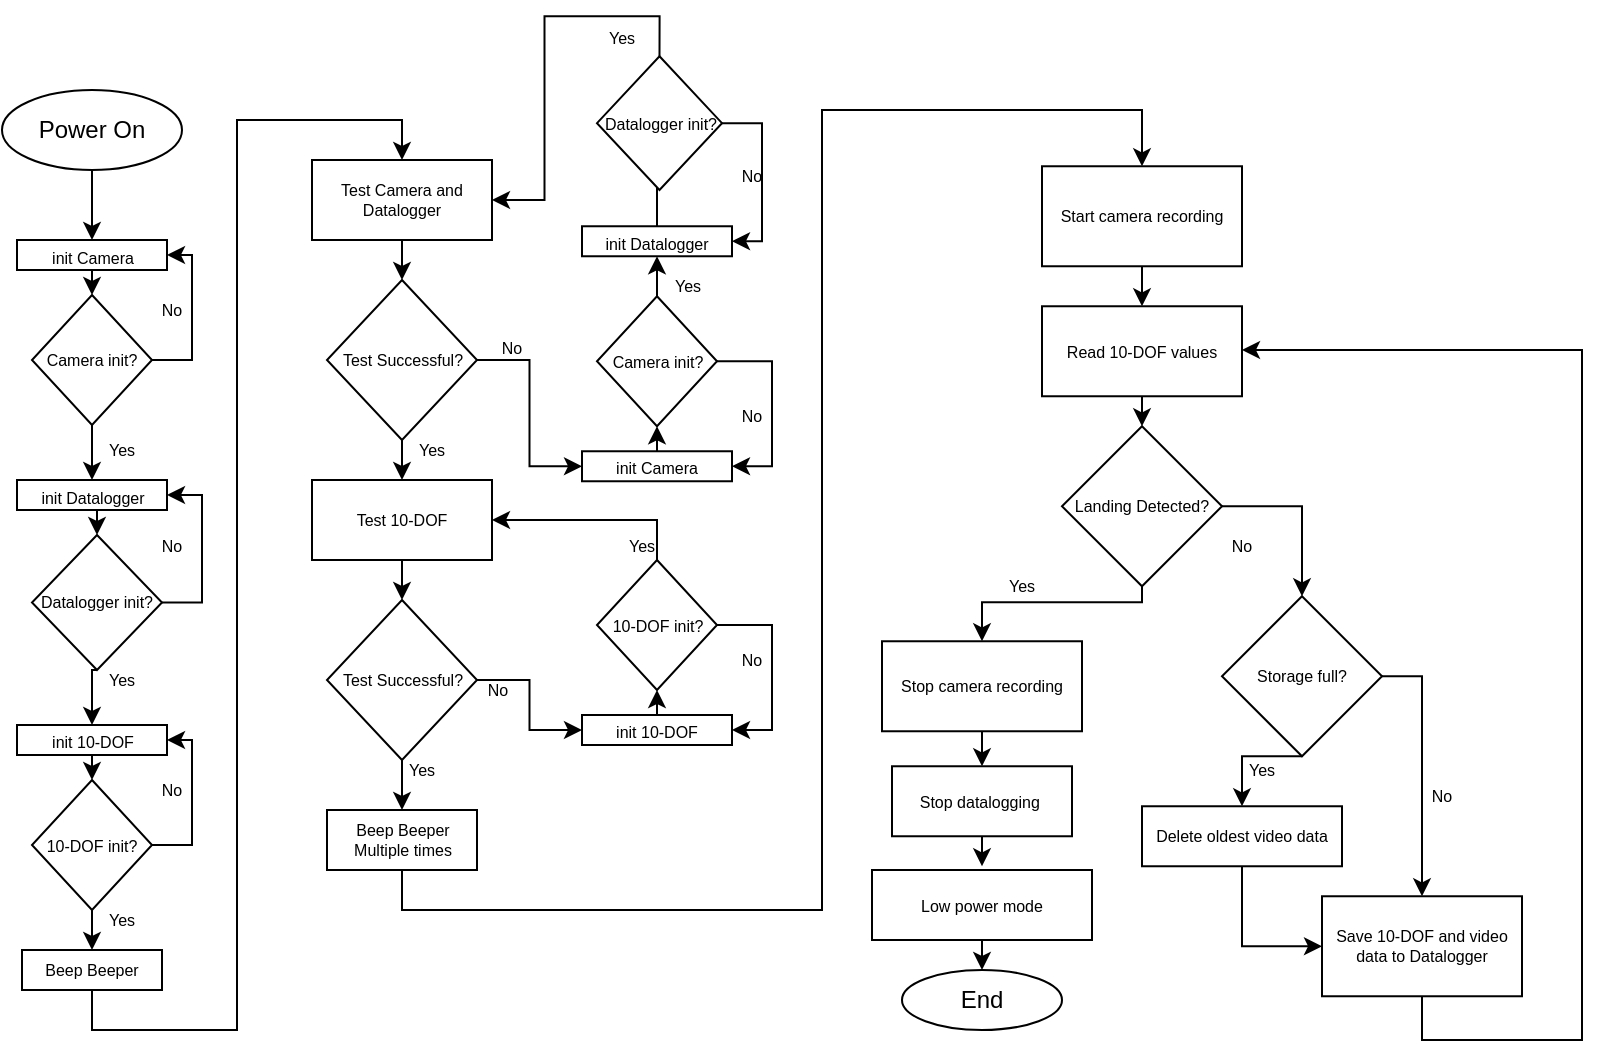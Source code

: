 <mxfile version="20.8.13" type="google"><diagram name="Page-1" id="qAGiYwnFE_dAoTuvi_u5"><mxGraphModel grid="1" page="1" gridSize="10" guides="1" tooltips="1" connect="1" arrows="1" fold="1" pageScale="1" pageWidth="850" pageHeight="1100" math="0" shadow="0"><root><mxCell id="0"/><mxCell id="1" parent="0"/><mxCell id="23B1Zvz2vMSCCKi_7nZ8-22" style="edgeStyle=orthogonalEdgeStyle;rounded=0;orthogonalLoop=1;jettySize=auto;html=1;exitX=0.5;exitY=1;exitDx=0;exitDy=0;entryX=0.5;entryY=0;entryDx=0;entryDy=0;fontSize=8;" edge="1" parent="1" source="q9eFbkAo2gWB9ahyiVCN-1" target="23B1Zvz2vMSCCKi_7nZ8-1"><mxGeometry relative="1" as="geometry"/></mxCell><mxCell id="q9eFbkAo2gWB9ahyiVCN-1" value="Power On" style="ellipse;whiteSpace=wrap;html=1;" vertex="1" parent="1"><mxGeometry x="20" y="60" width="90" height="40" as="geometry"/></mxCell><mxCell id="HregAndgyit_LZ4-qGKv-34" style="edgeStyle=orthogonalEdgeStyle;rounded=0;orthogonalLoop=1;jettySize=auto;html=1;exitX=0.5;exitY=1;exitDx=0;exitDy=0;entryX=0.5;entryY=0;entryDx=0;entryDy=0;fontSize=8;" edge="1" parent="1" source="HregAndgyit_LZ4-qGKv-16" target="HregAndgyit_LZ4-qGKv-19"><mxGeometry relative="1" as="geometry"/></mxCell><mxCell id="HregAndgyit_LZ4-qGKv-16" value="Beep Beeper" style="rounded=0;whiteSpace=wrap;html=1;fontSize=8;" vertex="1" parent="1"><mxGeometry x="30" y="490" width="70" height="20" as="geometry"/></mxCell><mxCell id="HregAndgyit_LZ4-qGKv-21" style="edgeStyle=orthogonalEdgeStyle;rounded=0;orthogonalLoop=1;jettySize=auto;html=1;exitX=0.5;exitY=1;exitDx=0;exitDy=0;entryX=0.5;entryY=0;entryDx=0;entryDy=0;fontSize=8;" edge="1" parent="1" source="HregAndgyit_LZ4-qGKv-19" target="HregAndgyit_LZ4-qGKv-20"><mxGeometry relative="1" as="geometry"/></mxCell><mxCell id="HregAndgyit_LZ4-qGKv-19" value="Test Camera and Datalogger" style="rounded=0;whiteSpace=wrap;html=1;fontSize=8;" vertex="1" parent="1"><mxGeometry x="175" y="95" width="90" height="40" as="geometry"/></mxCell><mxCell id="HregAndgyit_LZ4-qGKv-31" style="edgeStyle=orthogonalEdgeStyle;rounded=0;orthogonalLoop=1;jettySize=auto;html=1;exitX=0.5;exitY=1;exitDx=0;exitDy=0;entryX=0.5;entryY=0;entryDx=0;entryDy=0;fontSize=8;" edge="1" parent="1" source="HregAndgyit_LZ4-qGKv-20" target="HregAndgyit_LZ4-qGKv-27"><mxGeometry relative="1" as="geometry"/></mxCell><mxCell id="23B1Zvz2vMSCCKi_7nZ8-57" style="edgeStyle=orthogonalEdgeStyle;rounded=0;orthogonalLoop=1;jettySize=auto;html=1;exitX=1;exitY=0.5;exitDx=0;exitDy=0;entryX=0;entryY=0.5;entryDx=0;entryDy=0;fontSize=8;" edge="1" parent="1" source="HregAndgyit_LZ4-qGKv-20" target="23B1Zvz2vMSCCKi_7nZ8-44"><mxGeometry relative="1" as="geometry"/></mxCell><mxCell id="HregAndgyit_LZ4-qGKv-20" value="Test Successful?" style="rhombus;whiteSpace=wrap;html=1;fontSize=8;" vertex="1" parent="1"><mxGeometry x="182.5" y="155" width="75" height="80" as="geometry"/></mxCell><mxCell id="HregAndgyit_LZ4-qGKv-26" style="edgeStyle=orthogonalEdgeStyle;rounded=0;orthogonalLoop=1;jettySize=auto;html=1;exitX=0.5;exitY=1;exitDx=0;exitDy=0;entryX=0.5;entryY=0;entryDx=0;entryDy=0;fontSize=8;" edge="1" parent="1" source="HregAndgyit_LZ4-qGKv-27" target="HregAndgyit_LZ4-qGKv-29"><mxGeometry relative="1" as="geometry"/></mxCell><mxCell id="HregAndgyit_LZ4-qGKv-27" value="Test 10-DOF" style="rounded=0;whiteSpace=wrap;html=1;fontSize=8;" vertex="1" parent="1"><mxGeometry x="175" y="255" width="90" height="40" as="geometry"/></mxCell><mxCell id="HregAndgyit_LZ4-qGKv-52" style="edgeStyle=orthogonalEdgeStyle;rounded=0;orthogonalLoop=1;jettySize=auto;html=1;exitX=0.5;exitY=1;exitDx=0;exitDy=0;entryX=0.5;entryY=0;entryDx=0;entryDy=0;fontSize=8;" edge="1" parent="1" source="HregAndgyit_LZ4-qGKv-29" target="HregAndgyit_LZ4-qGKv-51"><mxGeometry relative="1" as="geometry"/></mxCell><mxCell id="23B1Zvz2vMSCCKi_7nZ8-66" style="edgeStyle=orthogonalEdgeStyle;rounded=0;orthogonalLoop=1;jettySize=auto;html=1;exitX=1;exitY=0.5;exitDx=0;exitDy=0;entryX=0;entryY=0.5;entryDx=0;entryDy=0;fontSize=8;" edge="1" parent="1" source="HregAndgyit_LZ4-qGKv-29" target="23B1Zvz2vMSCCKi_7nZ8-59"><mxGeometry relative="1" as="geometry"/></mxCell><mxCell id="HregAndgyit_LZ4-qGKv-29" value="Test Successful?" style="rhombus;whiteSpace=wrap;html=1;fontSize=8;" vertex="1" parent="1"><mxGeometry x="182.5" y="315" width="75" height="80" as="geometry"/></mxCell><mxCell id="HregAndgyit_LZ4-qGKv-32" value="Yes" style="text;html=1;strokeColor=none;fillColor=none;align=center;verticalAlign=middle;whiteSpace=wrap;rounded=0;fontSize=8;" vertex="1" parent="1"><mxGeometry x="225" y="235" width="20" height="10" as="geometry"/></mxCell><mxCell id="HregAndgyit_LZ4-qGKv-63" style="edgeStyle=orthogonalEdgeStyle;rounded=0;orthogonalLoop=1;jettySize=auto;html=1;exitX=0.5;exitY=1;exitDx=0;exitDy=0;entryX=0.5;entryY=0;entryDx=0;entryDy=0;fontSize=8;" edge="1" parent="1" source="HregAndgyit_LZ4-qGKv-35" target="HregAndgyit_LZ4-qGKv-38"><mxGeometry relative="1" as="geometry"/></mxCell><mxCell id="HregAndgyit_LZ4-qGKv-35" value="Start camera recording" style="rounded=0;whiteSpace=wrap;html=1;fontSize=8;" vertex="1" parent="1"><mxGeometry x="540" y="98.13" width="100" height="50" as="geometry"/></mxCell><mxCell id="HregAndgyit_LZ4-qGKv-61" style="edgeStyle=orthogonalEdgeStyle;rounded=0;orthogonalLoop=1;jettySize=auto;html=1;exitX=0.5;exitY=1;exitDx=0;exitDy=0;fontSize=8;entryX=1;entryY=0.5;entryDx=0;entryDy=0;" edge="1" parent="1" source="HregAndgyit_LZ4-qGKv-36" target="HregAndgyit_LZ4-qGKv-38"><mxGeometry relative="1" as="geometry"><mxPoint x="725" y="205" as="targetPoint"/><Array as="points"><mxPoint x="730" y="535"/><mxPoint x="810" y="535"/><mxPoint x="810" y="190"/><mxPoint x="640" y="190"/></Array></mxGeometry></mxCell><mxCell id="HregAndgyit_LZ4-qGKv-36" value="Save 10-DOF and video data to Datalogger" style="rounded=0;whiteSpace=wrap;html=1;fontSize=8;" vertex="1" parent="1"><mxGeometry x="680" y="463.13" width="100" height="50" as="geometry"/></mxCell><mxCell id="HregAndgyit_LZ4-qGKv-62" style="edgeStyle=orthogonalEdgeStyle;rounded=0;orthogonalLoop=1;jettySize=auto;html=1;exitX=0.5;exitY=1;exitDx=0;exitDy=0;entryX=0.5;entryY=0;entryDx=0;entryDy=0;fontSize=8;" edge="1" parent="1" source="HregAndgyit_LZ4-qGKv-38" target="HregAndgyit_LZ4-qGKv-39"><mxGeometry relative="1" as="geometry"/></mxCell><mxCell id="HregAndgyit_LZ4-qGKv-38" value="Read 10-DOF values" style="rounded=0;whiteSpace=wrap;html=1;fontSize=8;" vertex="1" parent="1"><mxGeometry x="540" y="168.13" width="100" height="45" as="geometry"/></mxCell><mxCell id="HregAndgyit_LZ4-qGKv-59" style="edgeStyle=orthogonalEdgeStyle;rounded=0;orthogonalLoop=1;jettySize=auto;html=1;exitX=0.5;exitY=1;exitDx=0;exitDy=0;entryX=0.5;entryY=0;entryDx=0;entryDy=0;fontSize=8;" edge="1" parent="1" source="HregAndgyit_LZ4-qGKv-39" target="HregAndgyit_LZ4-qGKv-53"><mxGeometry relative="1" as="geometry"><Array as="points"><mxPoint x="590" y="316.13"/><mxPoint x="510" y="316.13"/></Array></mxGeometry></mxCell><mxCell id="HregAndgyit_LZ4-qGKv-60" style="edgeStyle=orthogonalEdgeStyle;rounded=0;orthogonalLoop=1;jettySize=auto;html=1;exitX=1;exitY=0.5;exitDx=0;exitDy=0;entryX=0.5;entryY=0;entryDx=0;entryDy=0;fontSize=8;" edge="1" parent="1" source="HregAndgyit_LZ4-qGKv-39" target="HregAndgyit_LZ4-qGKv-40"><mxGeometry relative="1" as="geometry"><Array as="points"><mxPoint x="670" y="268.13"/></Array></mxGeometry></mxCell><mxCell id="HregAndgyit_LZ4-qGKv-39" value="Landing Detected?" style="rhombus;whiteSpace=wrap;html=1;fontSize=8;" vertex="1" parent="1"><mxGeometry x="550" y="228.13" width="80" height="80" as="geometry"/></mxCell><mxCell id="HregAndgyit_LZ4-qGKv-48" style="edgeStyle=orthogonalEdgeStyle;rounded=0;orthogonalLoop=1;jettySize=auto;html=1;exitX=1;exitY=0.5;exitDx=0;exitDy=0;entryX=0.5;entryY=0;entryDx=0;entryDy=0;fontSize=8;" edge="1" parent="1" source="HregAndgyit_LZ4-qGKv-40" target="HregAndgyit_LZ4-qGKv-36"><mxGeometry relative="1" as="geometry"><Array as="points"><mxPoint x="730" y="353.13"/></Array></mxGeometry></mxCell><mxCell id="HregAndgyit_LZ4-qGKv-49" style="edgeStyle=orthogonalEdgeStyle;rounded=0;orthogonalLoop=1;jettySize=auto;html=1;exitX=0.5;exitY=1;exitDx=0;exitDy=0;entryX=0.5;entryY=0;entryDx=0;entryDy=0;fontSize=8;" edge="1" parent="1" source="HregAndgyit_LZ4-qGKv-40" target="HregAndgyit_LZ4-qGKv-41"><mxGeometry relative="1" as="geometry"><Array as="points"><mxPoint x="640" y="393.13"/></Array></mxGeometry></mxCell><mxCell id="HregAndgyit_LZ4-qGKv-40" value="Storage full?" style="rhombus;whiteSpace=wrap;html=1;fontSize=8;" vertex="1" parent="1"><mxGeometry x="630" y="313.13" width="80" height="80" as="geometry"/></mxCell><mxCell id="HregAndgyit_LZ4-qGKv-47" style="edgeStyle=orthogonalEdgeStyle;rounded=0;orthogonalLoop=1;jettySize=auto;html=1;exitX=0.5;exitY=1;exitDx=0;exitDy=0;entryX=0;entryY=0.5;entryDx=0;entryDy=0;fontSize=8;" edge="1" parent="1" source="HregAndgyit_LZ4-qGKv-41" target="HregAndgyit_LZ4-qGKv-36"><mxGeometry relative="1" as="geometry"/></mxCell><mxCell id="HregAndgyit_LZ4-qGKv-41" value="Delete oldest video data" style="rounded=0;whiteSpace=wrap;html=1;fontSize=8;" vertex="1" parent="1"><mxGeometry x="590" y="418.13" width="100" height="30" as="geometry"/></mxCell><mxCell id="HregAndgyit_LZ4-qGKv-64" style="edgeStyle=orthogonalEdgeStyle;rounded=0;orthogonalLoop=1;jettySize=auto;html=1;exitX=0.5;exitY=1;exitDx=0;exitDy=0;fontSize=8;entryX=0.5;entryY=0;entryDx=0;entryDy=0;" edge="1" parent="1" source="HregAndgyit_LZ4-qGKv-51" target="HregAndgyit_LZ4-qGKv-35"><mxGeometry relative="1" as="geometry"><mxPoint x="310" y="60" as="targetPoint"/><Array as="points"><mxPoint x="220" y="470"/><mxPoint x="430" y="470"/><mxPoint x="430" y="70"/><mxPoint x="590" y="70"/></Array></mxGeometry></mxCell><mxCell id="HregAndgyit_LZ4-qGKv-51" value="Beep Beeper Multiple times" style="rounded=0;whiteSpace=wrap;html=1;fontSize=8;" vertex="1" parent="1"><mxGeometry x="182.5" y="420" width="75" height="30" as="geometry"/></mxCell><mxCell id="HregAndgyit_LZ4-qGKv-57" style="edgeStyle=orthogonalEdgeStyle;rounded=0;orthogonalLoop=1;jettySize=auto;html=1;exitX=0.5;exitY=1;exitDx=0;exitDy=0;entryX=0.5;entryY=0;entryDx=0;entryDy=0;fontSize=8;" edge="1" parent="1" source="HregAndgyit_LZ4-qGKv-53" target="HregAndgyit_LZ4-qGKv-54"><mxGeometry relative="1" as="geometry"/></mxCell><mxCell id="HregAndgyit_LZ4-qGKv-53" value="Stop camera recording" style="rounded=0;whiteSpace=wrap;html=1;fontSize=8;" vertex="1" parent="1"><mxGeometry x="460" y="335.63" width="100" height="45" as="geometry"/></mxCell><mxCell id="HregAndgyit_LZ4-qGKv-58" style="edgeStyle=orthogonalEdgeStyle;rounded=0;orthogonalLoop=1;jettySize=auto;html=1;exitX=0.5;exitY=1;exitDx=0;exitDy=0;entryX=0.5;entryY=0;entryDx=0;entryDy=0;fontSize=8;" edge="1" parent="1" source="HregAndgyit_LZ4-qGKv-54"><mxGeometry relative="1" as="geometry"><mxPoint x="510" y="448.13" as="targetPoint"/></mxGeometry></mxCell><mxCell id="HregAndgyit_LZ4-qGKv-54" value="Stop datalogging&amp;nbsp;" style="rounded=0;whiteSpace=wrap;html=1;fontSize=8;" vertex="1" parent="1"><mxGeometry x="465" y="398.13" width="90" height="35" as="geometry"/></mxCell><mxCell id="23B1Zvz2vMSCCKi_7nZ8-69" style="edgeStyle=orthogonalEdgeStyle;rounded=0;orthogonalLoop=1;jettySize=auto;html=1;exitX=0.5;exitY=1;exitDx=0;exitDy=0;entryX=0.5;entryY=0;entryDx=0;entryDy=0;fontSize=8;" edge="1" parent="1" source="HregAndgyit_LZ4-qGKv-55" target="23B1Zvz2vMSCCKi_7nZ8-68"><mxGeometry relative="1" as="geometry"/></mxCell><mxCell id="HregAndgyit_LZ4-qGKv-55" value="Low power mode" style="rounded=0;whiteSpace=wrap;html=1;fontSize=8;" vertex="1" parent="1"><mxGeometry x="455" y="450" width="110" height="35" as="geometry"/></mxCell><mxCell id="HregAndgyit_LZ4-qGKv-65" value="Yes" style="text;html=1;strokeColor=none;fillColor=none;align=center;verticalAlign=middle;whiteSpace=wrap;rounded=0;fontSize=8;" vertex="1" parent="1"><mxGeometry x="220" y="395" width="20" height="10" as="geometry"/></mxCell><mxCell id="HregAndgyit_LZ4-qGKv-66" value="Yes" style="text;html=1;strokeColor=none;fillColor=none;align=center;verticalAlign=middle;whiteSpace=wrap;rounded=0;fontSize=8;" vertex="1" parent="1"><mxGeometry x="520" y="303.13" width="20" height="10" as="geometry"/></mxCell><mxCell id="HregAndgyit_LZ4-qGKv-67" value="Yes" style="text;html=1;strokeColor=none;fillColor=none;align=center;verticalAlign=middle;whiteSpace=wrap;rounded=0;fontSize=8;" vertex="1" parent="1"><mxGeometry x="640" y="395" width="20" height="10" as="geometry"/></mxCell><mxCell id="HregAndgyit_LZ4-qGKv-68" value="No" style="text;html=1;strokeColor=none;fillColor=none;align=center;verticalAlign=middle;whiteSpace=wrap;rounded=0;fontSize=8;" vertex="1" parent="1"><mxGeometry x="630" y="283.13" width="20" height="10" as="geometry"/></mxCell><mxCell id="HregAndgyit_LZ4-qGKv-69" value="No" style="text;html=1;strokeColor=none;fillColor=none;align=center;verticalAlign=middle;whiteSpace=wrap;rounded=0;fontSize=8;" vertex="1" parent="1"><mxGeometry x="730" y="408.13" width="20" height="10" as="geometry"/></mxCell><mxCell id="23B1Zvz2vMSCCKi_7nZ8-3" style="edgeStyle=orthogonalEdgeStyle;rounded=0;orthogonalLoop=1;jettySize=auto;html=1;exitX=0.5;exitY=1;exitDx=0;exitDy=0;entryX=0.5;entryY=0;entryDx=0;entryDy=0;fontSize=8;" edge="1" parent="1" source="23B1Zvz2vMSCCKi_7nZ8-1" target="23B1Zvz2vMSCCKi_7nZ8-2"><mxGeometry relative="1" as="geometry"/></mxCell><mxCell id="23B1Zvz2vMSCCKi_7nZ8-1" value="&lt;font style=&quot;font-size: 8px;&quot;&gt;init Camera&lt;/font&gt;" style="rounded=0;whiteSpace=wrap;html=1;" vertex="1" parent="1"><mxGeometry x="27.5" y="135" width="75" height="15" as="geometry"/></mxCell><mxCell id="23B1Zvz2vMSCCKi_7nZ8-4" style="edgeStyle=orthogonalEdgeStyle;rounded=0;orthogonalLoop=1;jettySize=auto;html=1;exitX=1;exitY=0.5;exitDx=0;exitDy=0;entryX=1;entryY=0.5;entryDx=0;entryDy=0;fontSize=8;" edge="1" parent="1" source="23B1Zvz2vMSCCKi_7nZ8-2" target="23B1Zvz2vMSCCKi_7nZ8-1"><mxGeometry relative="1" as="geometry"/></mxCell><mxCell id="23B1Zvz2vMSCCKi_7nZ8-16" style="edgeStyle=orthogonalEdgeStyle;rounded=0;orthogonalLoop=1;jettySize=auto;html=1;exitX=0.5;exitY=1;exitDx=0;exitDy=0;entryX=0.5;entryY=0;entryDx=0;entryDy=0;fontSize=8;" edge="1" parent="1" source="23B1Zvz2vMSCCKi_7nZ8-2" target="23B1Zvz2vMSCCKi_7nZ8-6"><mxGeometry relative="1" as="geometry"/></mxCell><mxCell id="23B1Zvz2vMSCCKi_7nZ8-2" value="Camera init?" style="rhombus;whiteSpace=wrap;html=1;fontSize=8;" vertex="1" parent="1"><mxGeometry x="35" y="162.5" width="60" height="65" as="geometry"/></mxCell><mxCell id="23B1Zvz2vMSCCKi_7nZ8-5" style="edgeStyle=orthogonalEdgeStyle;rounded=0;orthogonalLoop=1;jettySize=auto;html=1;exitX=0.5;exitY=1;exitDx=0;exitDy=0;entryX=0.5;entryY=0;entryDx=0;entryDy=0;fontSize=8;" edge="1" parent="1" source="23B1Zvz2vMSCCKi_7nZ8-6" target="23B1Zvz2vMSCCKi_7nZ8-8"><mxGeometry relative="1" as="geometry"/></mxCell><mxCell id="23B1Zvz2vMSCCKi_7nZ8-6" value="&lt;font style=&quot;font-size: 8px;&quot;&gt;init Datalogger&lt;/font&gt;" style="rounded=0;whiteSpace=wrap;html=1;" vertex="1" parent="1"><mxGeometry x="27.5" y="255" width="75" height="15" as="geometry"/></mxCell><mxCell id="23B1Zvz2vMSCCKi_7nZ8-7" style="edgeStyle=orthogonalEdgeStyle;rounded=0;orthogonalLoop=1;jettySize=auto;html=1;exitX=1;exitY=0.5;exitDx=0;exitDy=0;entryX=1;entryY=0.5;entryDx=0;entryDy=0;fontSize=8;" edge="1" parent="1" source="23B1Zvz2vMSCCKi_7nZ8-8" target="23B1Zvz2vMSCCKi_7nZ8-6"><mxGeometry relative="1" as="geometry"/></mxCell><mxCell id="23B1Zvz2vMSCCKi_7nZ8-17" style="edgeStyle=orthogonalEdgeStyle;rounded=0;orthogonalLoop=1;jettySize=auto;html=1;exitX=0.5;exitY=1;exitDx=0;exitDy=0;entryX=0.5;entryY=0;entryDx=0;entryDy=0;fontSize=8;" edge="1" parent="1" source="23B1Zvz2vMSCCKi_7nZ8-8" target="23B1Zvz2vMSCCKi_7nZ8-10"><mxGeometry relative="1" as="geometry"/></mxCell><mxCell id="23B1Zvz2vMSCCKi_7nZ8-8" value="Datalogger init?" style="rhombus;whiteSpace=wrap;html=1;fontSize=8;" vertex="1" parent="1"><mxGeometry x="35" y="282.5" width="65" height="67.5" as="geometry"/></mxCell><mxCell id="23B1Zvz2vMSCCKi_7nZ8-9" style="edgeStyle=orthogonalEdgeStyle;rounded=0;orthogonalLoop=1;jettySize=auto;html=1;exitX=0.5;exitY=1;exitDx=0;exitDy=0;entryX=0.5;entryY=0;entryDx=0;entryDy=0;fontSize=8;" edge="1" parent="1" source="23B1Zvz2vMSCCKi_7nZ8-10" target="23B1Zvz2vMSCCKi_7nZ8-12"><mxGeometry relative="1" as="geometry"/></mxCell><mxCell id="23B1Zvz2vMSCCKi_7nZ8-10" value="&lt;font style=&quot;font-size: 8px;&quot;&gt;init 10-DOF&lt;/font&gt;" style="rounded=0;whiteSpace=wrap;html=1;" vertex="1" parent="1"><mxGeometry x="27.5" y="377.5" width="75" height="15" as="geometry"/></mxCell><mxCell id="23B1Zvz2vMSCCKi_7nZ8-11" style="edgeStyle=orthogonalEdgeStyle;rounded=0;orthogonalLoop=1;jettySize=auto;html=1;exitX=1;exitY=0.5;exitDx=0;exitDy=0;entryX=1;entryY=0.5;entryDx=0;entryDy=0;fontSize=8;" edge="1" parent="1" source="23B1Zvz2vMSCCKi_7nZ8-12" target="23B1Zvz2vMSCCKi_7nZ8-10"><mxGeometry relative="1" as="geometry"/></mxCell><mxCell id="23B1Zvz2vMSCCKi_7nZ8-18" style="edgeStyle=orthogonalEdgeStyle;rounded=0;orthogonalLoop=1;jettySize=auto;html=1;exitX=0.5;exitY=1;exitDx=0;exitDy=0;entryX=0.5;entryY=0;entryDx=0;entryDy=0;fontSize=8;" edge="1" parent="1" source="23B1Zvz2vMSCCKi_7nZ8-12" target="HregAndgyit_LZ4-qGKv-16"><mxGeometry relative="1" as="geometry"/></mxCell><mxCell id="23B1Zvz2vMSCCKi_7nZ8-12" value="10-DOF init?" style="rhombus;whiteSpace=wrap;html=1;fontSize=8;" vertex="1" parent="1"><mxGeometry x="35" y="405" width="60" height="65" as="geometry"/></mxCell><mxCell id="23B1Zvz2vMSCCKi_7nZ8-13" value="No" style="text;html=1;strokeColor=none;fillColor=none;align=center;verticalAlign=middle;whiteSpace=wrap;rounded=0;fontSize=8;" vertex="1" parent="1"><mxGeometry x="95" y="405" width="20" height="10" as="geometry"/></mxCell><mxCell id="23B1Zvz2vMSCCKi_7nZ8-14" value="No" style="text;html=1;strokeColor=none;fillColor=none;align=center;verticalAlign=middle;whiteSpace=wrap;rounded=0;fontSize=8;" vertex="1" parent="1"><mxGeometry x="95" y="282.5" width="20" height="10" as="geometry"/></mxCell><mxCell id="23B1Zvz2vMSCCKi_7nZ8-15" value="No" style="text;html=1;strokeColor=none;fillColor=none;align=center;verticalAlign=middle;whiteSpace=wrap;rounded=0;fontSize=8;" vertex="1" parent="1"><mxGeometry x="95" y="165" width="20" height="10" as="geometry"/></mxCell><mxCell id="23B1Zvz2vMSCCKi_7nZ8-19" value="Yes" style="text;html=1;strokeColor=none;fillColor=none;align=center;verticalAlign=middle;whiteSpace=wrap;rounded=0;fontSize=8;" vertex="1" parent="1"><mxGeometry x="70" y="470" width="20" height="10" as="geometry"/></mxCell><mxCell id="23B1Zvz2vMSCCKi_7nZ8-20" value="Yes" style="text;html=1;strokeColor=none;fillColor=none;align=center;verticalAlign=middle;whiteSpace=wrap;rounded=0;fontSize=8;" vertex="1" parent="1"><mxGeometry x="70" y="350" width="20" height="10" as="geometry"/></mxCell><mxCell id="23B1Zvz2vMSCCKi_7nZ8-21" value="Yes" style="text;html=1;strokeColor=none;fillColor=none;align=center;verticalAlign=middle;whiteSpace=wrap;rounded=0;fontSize=8;" vertex="1" parent="1"><mxGeometry x="70" y="235" width="20" height="10" as="geometry"/></mxCell><mxCell id="23B1Zvz2vMSCCKi_7nZ8-48" style="edgeStyle=orthogonalEdgeStyle;rounded=0;orthogonalLoop=1;jettySize=auto;html=1;exitX=0.5;exitY=0;exitDx=0;exitDy=0;entryX=0.5;entryY=1;entryDx=0;entryDy=0;fontSize=8;" edge="1" parent="1" source="23B1Zvz2vMSCCKi_7nZ8-41" target="23B1Zvz2vMSCCKi_7nZ8-46"><mxGeometry relative="1" as="geometry"/></mxCell><mxCell id="23B1Zvz2vMSCCKi_7nZ8-51" style="edgeStyle=orthogonalEdgeStyle;rounded=0;orthogonalLoop=1;jettySize=auto;html=1;exitX=1;exitY=0.5;exitDx=0;exitDy=0;entryX=1;entryY=0.5;entryDx=0;entryDy=0;fontSize=8;" edge="1" parent="1" source="23B1Zvz2vMSCCKi_7nZ8-41" target="23B1Zvz2vMSCCKi_7nZ8-44"><mxGeometry relative="1" as="geometry"/></mxCell><mxCell id="23B1Zvz2vMSCCKi_7nZ8-41" value="Camera init?" style="rhombus;whiteSpace=wrap;html=1;fontSize=8;" vertex="1" parent="1"><mxGeometry x="317.5" y="163.13" width="60" height="65" as="geometry"/></mxCell><mxCell id="23B1Zvz2vMSCCKi_7nZ8-45" style="edgeStyle=orthogonalEdgeStyle;rounded=0;orthogonalLoop=1;jettySize=auto;html=1;exitX=0.5;exitY=0;exitDx=0;exitDy=0;entryX=0.5;entryY=1;entryDx=0;entryDy=0;fontSize=8;" edge="1" parent="1" source="23B1Zvz2vMSCCKi_7nZ8-44" target="23B1Zvz2vMSCCKi_7nZ8-41"><mxGeometry relative="1" as="geometry"/></mxCell><mxCell id="23B1Zvz2vMSCCKi_7nZ8-44" value="&lt;font style=&quot;font-size: 8px;&quot;&gt;init Camera&lt;/font&gt;" style="rounded=0;whiteSpace=wrap;html=1;" vertex="1" parent="1"><mxGeometry x="310" y="240.63" width="75" height="15" as="geometry"/></mxCell><mxCell id="23B1Zvz2vMSCCKi_7nZ8-49" style="edgeStyle=orthogonalEdgeStyle;rounded=0;orthogonalLoop=1;jettySize=auto;html=1;exitX=0.5;exitY=0;exitDx=0;exitDy=0;fontSize=8;" edge="1" parent="1" source="23B1Zvz2vMSCCKi_7nZ8-46" target="23B1Zvz2vMSCCKi_7nZ8-47"><mxGeometry relative="1" as="geometry"/></mxCell><mxCell id="23B1Zvz2vMSCCKi_7nZ8-46" value="&lt;font style=&quot;font-size: 8px;&quot;&gt;init Datalogger&lt;/font&gt;" style="rounded=0;whiteSpace=wrap;html=1;" vertex="1" parent="1"><mxGeometry x="310" y="128.13" width="75" height="15" as="geometry"/></mxCell><mxCell id="23B1Zvz2vMSCCKi_7nZ8-50" style="edgeStyle=orthogonalEdgeStyle;rounded=0;orthogonalLoop=1;jettySize=auto;html=1;exitX=1;exitY=0.5;exitDx=0;exitDy=0;entryX=1;entryY=0.5;entryDx=0;entryDy=0;fontSize=8;" edge="1" parent="1" source="23B1Zvz2vMSCCKi_7nZ8-47" target="23B1Zvz2vMSCCKi_7nZ8-46"><mxGeometry relative="1" as="geometry"/></mxCell><mxCell id="23B1Zvz2vMSCCKi_7nZ8-56" style="edgeStyle=orthogonalEdgeStyle;rounded=0;orthogonalLoop=1;jettySize=auto;html=1;exitX=0.5;exitY=0;exitDx=0;exitDy=0;entryX=1;entryY=0.5;entryDx=0;entryDy=0;fontSize=8;" edge="1" parent="1" source="23B1Zvz2vMSCCKi_7nZ8-47" target="HregAndgyit_LZ4-qGKv-19"><mxGeometry relative="1" as="geometry"/></mxCell><mxCell id="23B1Zvz2vMSCCKi_7nZ8-47" value="Datalogger init?" style="rhombus;whiteSpace=wrap;html=1;fontSize=8;" vertex="1" parent="1"><mxGeometry x="317.5" y="43.13" width="62.5" height="66.87" as="geometry"/></mxCell><mxCell id="23B1Zvz2vMSCCKi_7nZ8-52" value="Yes" style="text;html=1;strokeColor=none;fillColor=none;align=center;verticalAlign=middle;whiteSpace=wrap;rounded=0;fontSize=8;" vertex="1" parent="1"><mxGeometry x="352.5" y="153.13" width="20" height="10" as="geometry"/></mxCell><mxCell id="23B1Zvz2vMSCCKi_7nZ8-53" value="Yes" style="text;html=1;strokeColor=none;fillColor=none;align=center;verticalAlign=middle;whiteSpace=wrap;rounded=0;fontSize=8;" vertex="1" parent="1"><mxGeometry x="320" y="29.38" width="20" height="10" as="geometry"/></mxCell><mxCell id="23B1Zvz2vMSCCKi_7nZ8-54" value="No" style="text;html=1;strokeColor=none;fillColor=none;align=center;verticalAlign=middle;whiteSpace=wrap;rounded=0;fontSize=8;" vertex="1" parent="1"><mxGeometry x="385" y="98.13" width="20" height="10" as="geometry"/></mxCell><mxCell id="23B1Zvz2vMSCCKi_7nZ8-55" value="No" style="text;html=1;strokeColor=none;fillColor=none;align=center;verticalAlign=middle;whiteSpace=wrap;rounded=0;fontSize=8;" vertex="1" parent="1"><mxGeometry x="385" y="218.13" width="20" height="10" as="geometry"/></mxCell><mxCell id="23B1Zvz2vMSCCKi_7nZ8-58" value="No" style="text;html=1;strokeColor=none;fillColor=none;align=center;verticalAlign=middle;whiteSpace=wrap;rounded=0;fontSize=8;" vertex="1" parent="1"><mxGeometry x="265" y="183.75" width="20" height="10" as="geometry"/></mxCell><mxCell id="23B1Zvz2vMSCCKi_7nZ8-61" style="edgeStyle=orthogonalEdgeStyle;rounded=0;orthogonalLoop=1;jettySize=auto;html=1;exitX=0.5;exitY=0;exitDx=0;exitDy=0;entryX=0.5;entryY=1;entryDx=0;entryDy=0;fontSize=8;" edge="1" parent="1" source="23B1Zvz2vMSCCKi_7nZ8-59" target="23B1Zvz2vMSCCKi_7nZ8-60"><mxGeometry relative="1" as="geometry"/></mxCell><mxCell id="23B1Zvz2vMSCCKi_7nZ8-59" value="&lt;font style=&quot;font-size: 8px;&quot;&gt;init 10-DOF&lt;/font&gt;" style="rounded=0;whiteSpace=wrap;html=1;" vertex="1" parent="1"><mxGeometry x="310" y="372.5" width="75" height="15" as="geometry"/></mxCell><mxCell id="23B1Zvz2vMSCCKi_7nZ8-62" style="edgeStyle=orthogonalEdgeStyle;rounded=0;orthogonalLoop=1;jettySize=auto;html=1;exitX=1;exitY=0.5;exitDx=0;exitDy=0;entryX=1;entryY=0.5;entryDx=0;entryDy=0;fontSize=8;" edge="1" parent="1" source="23B1Zvz2vMSCCKi_7nZ8-60" target="23B1Zvz2vMSCCKi_7nZ8-59"><mxGeometry relative="1" as="geometry"/></mxCell><mxCell id="23B1Zvz2vMSCCKi_7nZ8-63" style="edgeStyle=orthogonalEdgeStyle;rounded=0;orthogonalLoop=1;jettySize=auto;html=1;exitX=0.5;exitY=0;exitDx=0;exitDy=0;entryX=1;entryY=0.5;entryDx=0;entryDy=0;fontSize=8;" edge="1" parent="1" source="23B1Zvz2vMSCCKi_7nZ8-60" target="HregAndgyit_LZ4-qGKv-27"><mxGeometry relative="1" as="geometry"/></mxCell><mxCell id="23B1Zvz2vMSCCKi_7nZ8-60" value="10-DOF init?" style="rhombus;whiteSpace=wrap;html=1;fontSize=8;" vertex="1" parent="1"><mxGeometry x="317.5" y="295" width="60" height="65" as="geometry"/></mxCell><mxCell id="23B1Zvz2vMSCCKi_7nZ8-64" value="No" style="text;html=1;strokeColor=none;fillColor=none;align=center;verticalAlign=middle;whiteSpace=wrap;rounded=0;fontSize=8;" vertex="1" parent="1"><mxGeometry x="385" y="340" width="20" height="10" as="geometry"/></mxCell><mxCell id="23B1Zvz2vMSCCKi_7nZ8-65" value="Yes" style="text;html=1;strokeColor=none;fillColor=none;align=center;verticalAlign=middle;whiteSpace=wrap;rounded=0;fontSize=8;" vertex="1" parent="1"><mxGeometry x="330" y="282.5" width="20" height="10" as="geometry"/></mxCell><mxCell id="23B1Zvz2vMSCCKi_7nZ8-67" value="No" style="text;html=1;strokeColor=none;fillColor=none;align=center;verticalAlign=middle;whiteSpace=wrap;rounded=0;fontSize=8;" vertex="1" parent="1"><mxGeometry x="257.5" y="355" width="20" height="10" as="geometry"/></mxCell><mxCell id="23B1Zvz2vMSCCKi_7nZ8-68" value="&lt;font style=&quot;font-size: 12px;&quot;&gt;End&lt;/font&gt;" style="ellipse;whiteSpace=wrap;html=1;fontSize=8;" vertex="1" parent="1"><mxGeometry x="470" y="500" width="80" height="30" as="geometry"/></mxCell></root></mxGraphModel></diagram></mxfile>